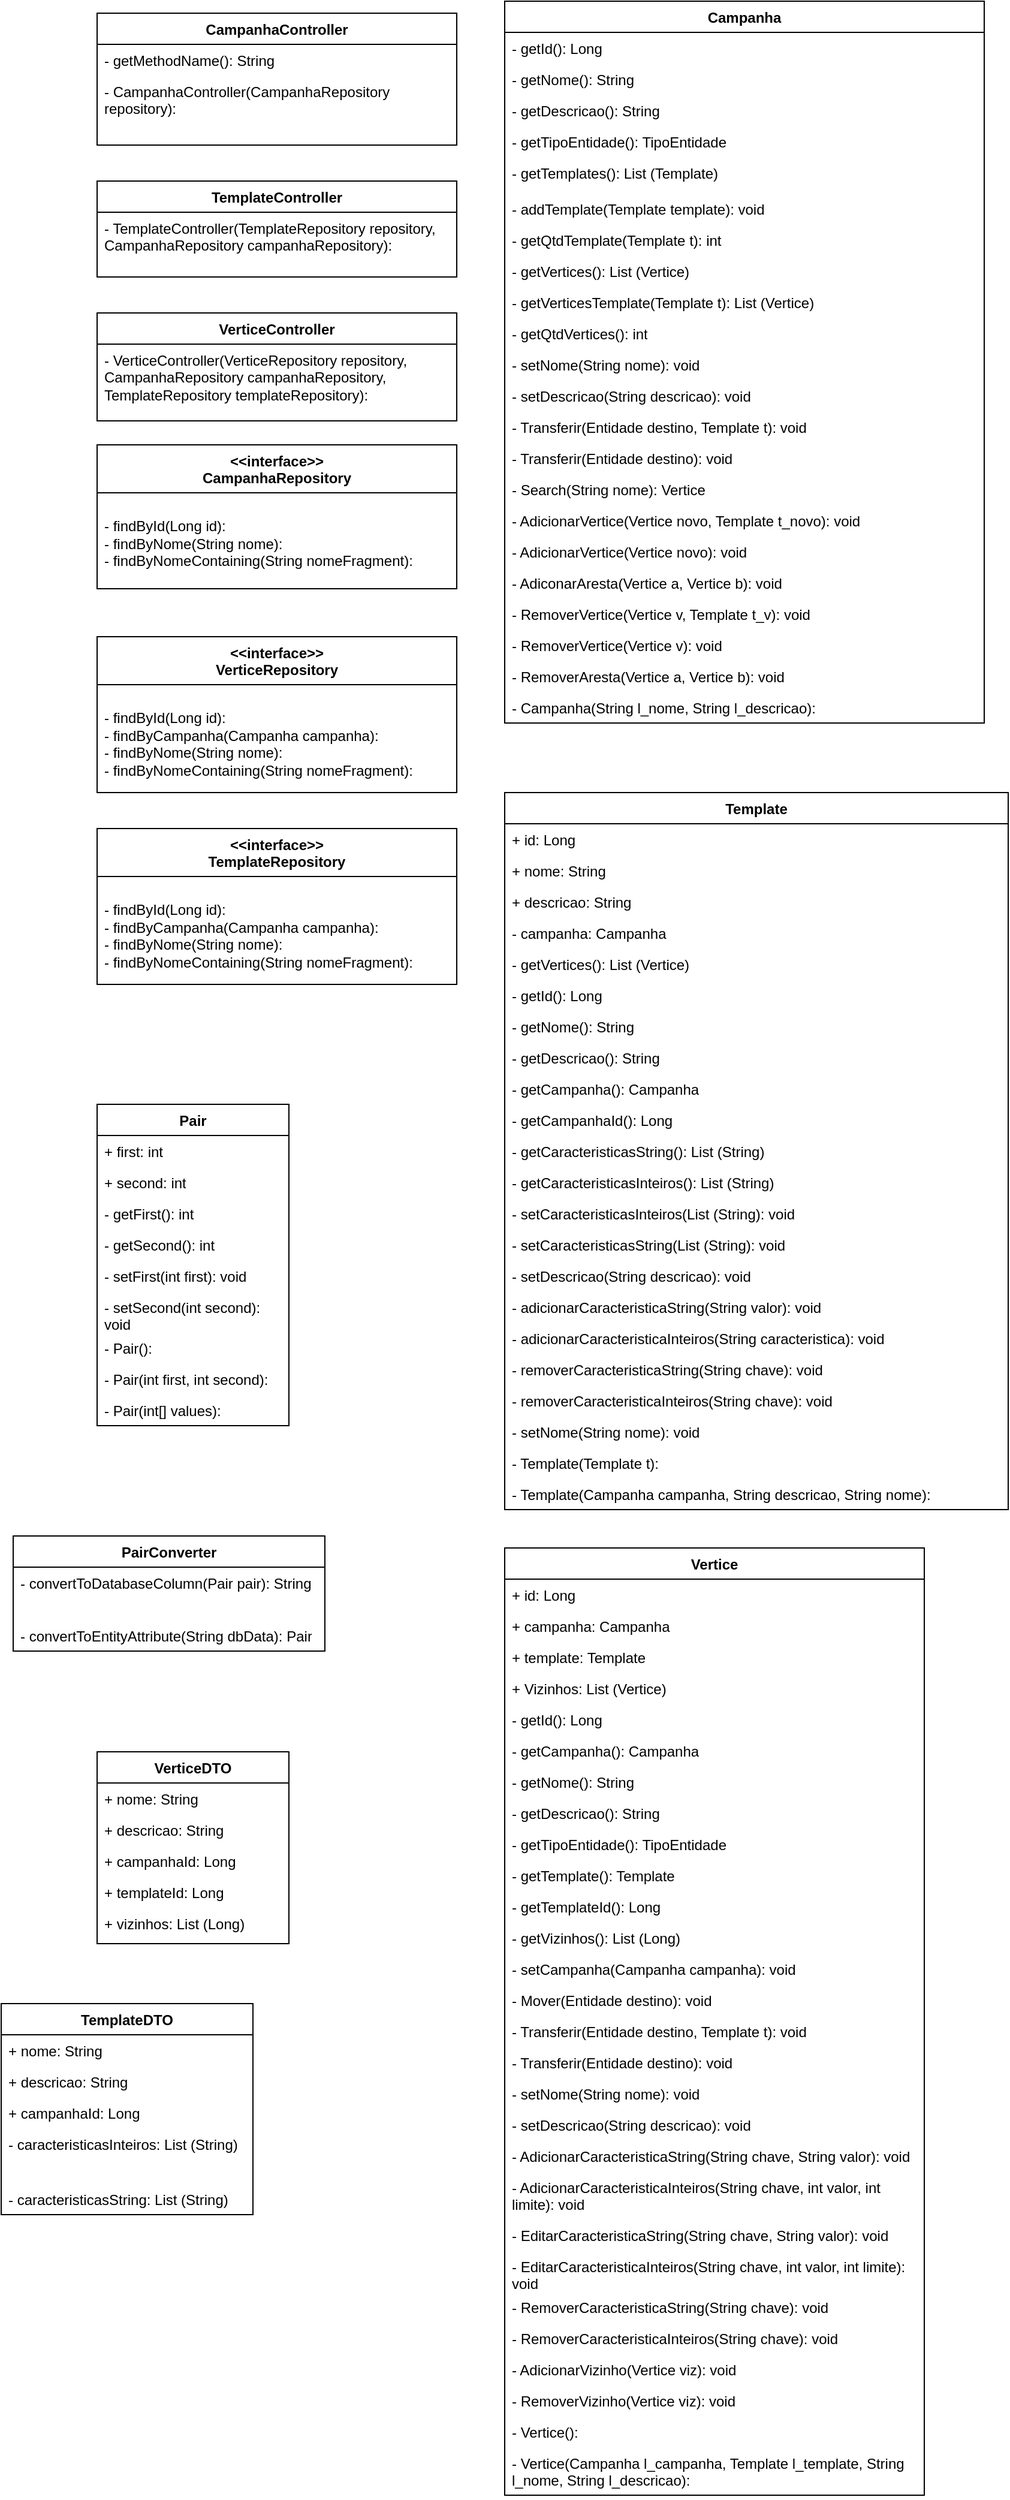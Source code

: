 <mxfile version="27.1.1">
  <diagram name="Page-1" id="bVfVEUE8yqB_F7lN7ud_">
    <mxGraphModel dx="4240" dy="5115" grid="1" gridSize="10" guides="1" tooltips="1" connect="1" arrows="1" fold="1" page="1" pageScale="1" pageWidth="850" pageHeight="1100" math="0" shadow="0">
      <root>
        <mxCell id="0" />
        <mxCell id="1" parent="0" />
        <mxCell id="NJ0Qzw_JphV7Dj9AH6xW-1" value="CampanhaController" style="swimlane;fontStyle=1;align=center;verticalAlign=top;childLayout=stackLayout;horizontal=1;startSize=26;horizontalStack=0;resizeParent=1;resizeParentMax=0;resizeLast=0;collapsible=1;marginBottom=0;whiteSpace=wrap;html=1;" vertex="1" parent="1">
          <mxGeometry x="-80" y="-960" width="300" height="110" as="geometry" />
        </mxCell>
        <mxCell id="NJ0Qzw_JphV7Dj9AH6xW-2" value="- getMethodName(): String" style="text;strokeColor=none;fillColor=none;align=left;verticalAlign=top;spacingLeft=4;spacingRight=4;overflow=hidden;rotatable=0;points=[[0,0.5],[1,0.5]];portConstraint=eastwest;whiteSpace=wrap;html=1;" vertex="1" parent="NJ0Qzw_JphV7Dj9AH6xW-1">
          <mxGeometry y="26" width="300" height="26" as="geometry" />
        </mxCell>
        <mxCell id="NJ0Qzw_JphV7Dj9AH6xW-3" value="- CampanhaController(CampanhaRepository repository): " style="text;strokeColor=none;fillColor=none;align=left;verticalAlign=top;spacingLeft=4;spacingRight=4;overflow=hidden;rotatable=0;points=[[0,0.5],[1,0.5]];portConstraint=eastwest;whiteSpace=wrap;html=1;" vertex="1" parent="NJ0Qzw_JphV7Dj9AH6xW-1">
          <mxGeometry y="52" width="300" height="58" as="geometry" />
        </mxCell>
        <mxCell id="NJ0Qzw_JphV7Dj9AH6xW-4" value="TemplateController" style="swimlane;fontStyle=1;align=center;verticalAlign=top;childLayout=stackLayout;horizontal=1;startSize=26;horizontalStack=0;resizeParent=1;resizeParentMax=0;resizeLast=0;collapsible=1;marginBottom=0;whiteSpace=wrap;html=1;" vertex="1" parent="1">
          <mxGeometry x="-80" y="-820" width="300" height="80" as="geometry" />
        </mxCell>
        <mxCell id="NJ0Qzw_JphV7Dj9AH6xW-5" value="- TemplateController(TemplateRepository repository, CampanhaRepository campanhaRepository): " style="text;strokeColor=none;fillColor=none;align=left;verticalAlign=top;spacingLeft=4;spacingRight=4;overflow=hidden;rotatable=0;points=[[0,0.5],[1,0.5]];portConstraint=eastwest;whiteSpace=wrap;html=1;" vertex="1" parent="NJ0Qzw_JphV7Dj9AH6xW-4">
          <mxGeometry y="26" width="300" height="54" as="geometry" />
        </mxCell>
        <mxCell id="NJ0Qzw_JphV7Dj9AH6xW-6" value="VerticeController" style="swimlane;fontStyle=1;align=center;verticalAlign=top;childLayout=stackLayout;horizontal=1;startSize=26;horizontalStack=0;resizeParent=1;resizeParentMax=0;resizeLast=0;collapsible=1;marginBottom=0;whiteSpace=wrap;html=1;" vertex="1" parent="1">
          <mxGeometry x="-80" y="-710" width="300" height="90" as="geometry" />
        </mxCell>
        <mxCell id="NJ0Qzw_JphV7Dj9AH6xW-7" value="- VerticeController(VerticeRepository repository, CampanhaRepository campanhaRepository, TemplateRepository templateRepository): " style="text;strokeColor=none;fillColor=none;align=left;verticalAlign=top;spacingLeft=4;spacingRight=4;overflow=hidden;rotatable=0;points=[[0,0.5],[1,0.5]];portConstraint=eastwest;whiteSpace=wrap;html=1;" vertex="1" parent="NJ0Qzw_JphV7Dj9AH6xW-6">
          <mxGeometry y="26" width="300" height="64" as="geometry" />
        </mxCell>
        <mxCell id="NJ0Qzw_JphV7Dj9AH6xW-12" value="&amp;lt;&amp;lt;interface&amp;gt;&amp;gt;&lt;div&gt;VerticeRepository&lt;/div&gt;" style="swimlane;fontStyle=1;align=center;verticalAlign=top;childLayout=stackLayout;horizontal=1;startSize=40;horizontalStack=0;resizeParent=1;resizeParentMax=0;resizeLast=0;collapsible=1;marginBottom=0;whiteSpace=wrap;html=1;" vertex="1" parent="1">
          <mxGeometry x="-80" y="-440" width="300" height="130" as="geometry" />
        </mxCell>
        <mxCell id="NJ0Qzw_JphV7Dj9AH6xW-13" value="&lt;div&gt;&lt;br&gt;&lt;/div&gt;&lt;div&gt;- findById(Long id):&lt;/div&gt;&lt;div&gt;- findByCampanha(Campanha campanha):&lt;/div&gt;&lt;div&gt;- findByNome(String nome):&lt;/div&gt;&lt;div&gt;- findByNomeContaining(String nomeFragment):&lt;/div&gt;&lt;div&gt;&lt;br&gt;&lt;/div&gt;" style="text;strokeColor=none;fillColor=none;align=left;verticalAlign=top;spacingLeft=4;spacingRight=4;overflow=hidden;rotatable=0;points=[[0,0.5],[1,0.5]];portConstraint=eastwest;whiteSpace=wrap;html=1;" vertex="1" parent="NJ0Qzw_JphV7Dj9AH6xW-12">
          <mxGeometry y="40" width="300" height="90" as="geometry" />
        </mxCell>
        <mxCell id="NJ0Qzw_JphV7Dj9AH6xW-14" value="&amp;lt;&amp;lt;interface&amp;gt;&amp;gt;&lt;div&gt;CampanhaRepository&lt;/div&gt;" style="swimlane;fontStyle=1;align=center;verticalAlign=top;childLayout=stackLayout;horizontal=1;startSize=40;horizontalStack=0;resizeParent=1;resizeParentMax=0;resizeLast=0;collapsible=1;marginBottom=0;whiteSpace=wrap;html=1;" vertex="1" parent="1">
          <mxGeometry x="-80" y="-600" width="300" height="120" as="geometry" />
        </mxCell>
        <mxCell id="NJ0Qzw_JphV7Dj9AH6xW-15" value="&lt;div&gt;&lt;br&gt;&lt;/div&gt;&lt;div&gt;- findById(Long id):&lt;/div&gt;&lt;div&gt;- findByNome(String nome):&lt;/div&gt;&lt;div&gt;- findByNomeContaining(String nomeFragment):&lt;/div&gt;&lt;div&gt;&lt;br&gt;&lt;/div&gt;" style="text;strokeColor=none;fillColor=none;align=left;verticalAlign=top;spacingLeft=4;spacingRight=4;overflow=hidden;rotatable=0;points=[[0,0.5],[1,0.5]];portConstraint=eastwest;whiteSpace=wrap;html=1;" vertex="1" parent="NJ0Qzw_JphV7Dj9AH6xW-14">
          <mxGeometry y="40" width="300" height="80" as="geometry" />
        </mxCell>
        <mxCell id="NJ0Qzw_JphV7Dj9AH6xW-16" value="&amp;lt;&amp;lt;interface&amp;gt;&amp;gt;&lt;div&gt;TemplateRepository&lt;/div&gt;" style="swimlane;fontStyle=1;align=center;verticalAlign=top;childLayout=stackLayout;horizontal=1;startSize=40;horizontalStack=0;resizeParent=1;resizeParentMax=0;resizeLast=0;collapsible=1;marginBottom=0;whiteSpace=wrap;html=1;" vertex="1" parent="1">
          <mxGeometry x="-80" y="-280" width="300" height="130" as="geometry" />
        </mxCell>
        <mxCell id="NJ0Qzw_JphV7Dj9AH6xW-17" value="&lt;div&gt;&lt;br&gt;&lt;/div&gt;&lt;div&gt;- findById(Long id):&lt;/div&gt;&lt;div&gt;- findByCampanha(Campanha campanha):&lt;/div&gt;&lt;div&gt;- findByNome(String nome):&lt;/div&gt;&lt;div&gt;- findByNomeContaining(String nomeFragment):&lt;/div&gt;&lt;div&gt;&lt;br&gt;&lt;/div&gt;" style="text;strokeColor=none;fillColor=none;align=left;verticalAlign=top;spacingLeft=4;spacingRight=4;overflow=hidden;rotatable=0;points=[[0,0.5],[1,0.5]];portConstraint=eastwest;whiteSpace=wrap;html=1;" vertex="1" parent="NJ0Qzw_JphV7Dj9AH6xW-16">
          <mxGeometry y="40" width="300" height="90" as="geometry" />
        </mxCell>
        <mxCell id="NJ0Qzw_JphV7Dj9AH6xW-18" value="Campanha" style="swimlane;fontStyle=1;align=center;verticalAlign=top;childLayout=stackLayout;horizontal=1;startSize=26;horizontalStack=0;resizeParent=1;resizeParentMax=0;resizeLast=0;collapsible=1;marginBottom=0;whiteSpace=wrap;html=1;" vertex="1" parent="1">
          <mxGeometry x="260" y="-970" width="400" height="602" as="geometry" />
        </mxCell>
        <mxCell id="NJ0Qzw_JphV7Dj9AH6xW-19" value="- getId(): Long" style="text;strokeColor=none;fillColor=none;align=left;verticalAlign=top;spacingLeft=4;spacingRight=4;overflow=hidden;rotatable=0;points=[[0,0.5],[1,0.5]];portConstraint=eastwest;whiteSpace=wrap;html=1;" vertex="1" parent="NJ0Qzw_JphV7Dj9AH6xW-18">
          <mxGeometry y="26" width="400" height="26" as="geometry" />
        </mxCell>
        <mxCell id="NJ0Qzw_JphV7Dj9AH6xW-20" value="- getNome(): String" style="text;strokeColor=none;fillColor=none;align=left;verticalAlign=top;spacingLeft=4;spacingRight=4;overflow=hidden;rotatable=0;points=[[0,0.5],[1,0.5]];portConstraint=eastwest;whiteSpace=wrap;html=1;" vertex="1" parent="NJ0Qzw_JphV7Dj9AH6xW-18">
          <mxGeometry y="52" width="400" height="26" as="geometry" />
        </mxCell>
        <mxCell id="NJ0Qzw_JphV7Dj9AH6xW-21" value="- getDescricao(): String" style="text;strokeColor=none;fillColor=none;align=left;verticalAlign=top;spacingLeft=4;spacingRight=4;overflow=hidden;rotatable=0;points=[[0,0.5],[1,0.5]];portConstraint=eastwest;whiteSpace=wrap;html=1;" vertex="1" parent="NJ0Qzw_JphV7Dj9AH6xW-18">
          <mxGeometry y="78" width="400" height="26" as="geometry" />
        </mxCell>
        <mxCell id="NJ0Qzw_JphV7Dj9AH6xW-22" value="- getTipoEntidade(): TipoEntidade" style="text;strokeColor=none;fillColor=none;align=left;verticalAlign=top;spacingLeft=4;spacingRight=4;overflow=hidden;rotatable=0;points=[[0,0.5],[1,0.5]];portConstraint=eastwest;whiteSpace=wrap;html=1;" vertex="1" parent="NJ0Qzw_JphV7Dj9AH6xW-18">
          <mxGeometry y="104" width="400" height="26" as="geometry" />
        </mxCell>
        <mxCell id="NJ0Qzw_JphV7Dj9AH6xW-23" value="&lt;div&gt;- getTemplates(): List (Template)&lt;/div&gt;" style="text;strokeColor=none;fillColor=none;align=left;verticalAlign=top;spacingLeft=4;spacingRight=4;overflow=hidden;rotatable=0;points=[[0,0.5],[1,0.5]];portConstraint=eastwest;whiteSpace=wrap;html=1;" vertex="1" parent="NJ0Qzw_JphV7Dj9AH6xW-18">
          <mxGeometry y="130" width="400" height="30" as="geometry" />
        </mxCell>
        <mxCell id="NJ0Qzw_JphV7Dj9AH6xW-24" value="- addTemplate(Template template): void" style="text;strokeColor=none;fillColor=none;align=left;verticalAlign=top;spacingLeft=4;spacingRight=4;overflow=hidden;rotatable=0;points=[[0,0.5],[1,0.5]];portConstraint=eastwest;whiteSpace=wrap;html=1;" vertex="1" parent="NJ0Qzw_JphV7Dj9AH6xW-18">
          <mxGeometry y="160" width="400" height="26" as="geometry" />
        </mxCell>
        <mxCell id="NJ0Qzw_JphV7Dj9AH6xW-25" value="- getQtdTemplate(Template t): int" style="text;strokeColor=none;fillColor=none;align=left;verticalAlign=top;spacingLeft=4;spacingRight=4;overflow=hidden;rotatable=0;points=[[0,0.5],[1,0.5]];portConstraint=eastwest;whiteSpace=wrap;html=1;" vertex="1" parent="NJ0Qzw_JphV7Dj9AH6xW-18">
          <mxGeometry y="186" width="400" height="26" as="geometry" />
        </mxCell>
        <mxCell id="NJ0Qzw_JphV7Dj9AH6xW-26" value="- getVertices(): List (Vertice)" style="text;strokeColor=none;fillColor=none;align=left;verticalAlign=top;spacingLeft=4;spacingRight=4;overflow=hidden;rotatable=0;points=[[0,0.5],[1,0.5]];portConstraint=eastwest;whiteSpace=wrap;html=1;" vertex="1" parent="NJ0Qzw_JphV7Dj9AH6xW-18">
          <mxGeometry y="212" width="400" height="26" as="geometry" />
        </mxCell>
        <mxCell id="NJ0Qzw_JphV7Dj9AH6xW-27" value="- getVerticesTemplate(Template t): List (Vertice)" style="text;strokeColor=none;fillColor=none;align=left;verticalAlign=top;spacingLeft=4;spacingRight=4;overflow=hidden;rotatable=0;points=[[0,0.5],[1,0.5]];portConstraint=eastwest;whiteSpace=wrap;html=1;" vertex="1" parent="NJ0Qzw_JphV7Dj9AH6xW-18">
          <mxGeometry y="238" width="400" height="26" as="geometry" />
        </mxCell>
        <mxCell id="NJ0Qzw_JphV7Dj9AH6xW-28" value="- getQtdVertices(): int" style="text;strokeColor=none;fillColor=none;align=left;verticalAlign=top;spacingLeft=4;spacingRight=4;overflow=hidden;rotatable=0;points=[[0,0.5],[1,0.5]];portConstraint=eastwest;whiteSpace=wrap;html=1;" vertex="1" parent="NJ0Qzw_JphV7Dj9AH6xW-18">
          <mxGeometry y="264" width="400" height="26" as="geometry" />
        </mxCell>
        <mxCell id="NJ0Qzw_JphV7Dj9AH6xW-29" value="- setNome(String nome): void" style="text;strokeColor=none;fillColor=none;align=left;verticalAlign=top;spacingLeft=4;spacingRight=4;overflow=hidden;rotatable=0;points=[[0,0.5],[1,0.5]];portConstraint=eastwest;whiteSpace=wrap;html=1;" vertex="1" parent="NJ0Qzw_JphV7Dj9AH6xW-18">
          <mxGeometry y="290" width="400" height="26" as="geometry" />
        </mxCell>
        <mxCell id="NJ0Qzw_JphV7Dj9AH6xW-30" value="- setDescricao(String descricao): void" style="text;strokeColor=none;fillColor=none;align=left;verticalAlign=top;spacingLeft=4;spacingRight=4;overflow=hidden;rotatable=0;points=[[0,0.5],[1,0.5]];portConstraint=eastwest;whiteSpace=wrap;html=1;" vertex="1" parent="NJ0Qzw_JphV7Dj9AH6xW-18">
          <mxGeometry y="316" width="400" height="26" as="geometry" />
        </mxCell>
        <mxCell id="NJ0Qzw_JphV7Dj9AH6xW-31" value="- Transferir(Entidade destino, Template t): void" style="text;strokeColor=none;fillColor=none;align=left;verticalAlign=top;spacingLeft=4;spacingRight=4;overflow=hidden;rotatable=0;points=[[0,0.5],[1,0.5]];portConstraint=eastwest;whiteSpace=wrap;html=1;" vertex="1" parent="NJ0Qzw_JphV7Dj9AH6xW-18">
          <mxGeometry y="342" width="400" height="26" as="geometry" />
        </mxCell>
        <mxCell id="NJ0Qzw_JphV7Dj9AH6xW-32" value="- Transferir(Entidade destino): void" style="text;strokeColor=none;fillColor=none;align=left;verticalAlign=top;spacingLeft=4;spacingRight=4;overflow=hidden;rotatable=0;points=[[0,0.5],[1,0.5]];portConstraint=eastwest;whiteSpace=wrap;html=1;" vertex="1" parent="NJ0Qzw_JphV7Dj9AH6xW-18">
          <mxGeometry y="368" width="400" height="26" as="geometry" />
        </mxCell>
        <mxCell id="NJ0Qzw_JphV7Dj9AH6xW-33" value="- Search(String nome): Vertice" style="text;strokeColor=none;fillColor=none;align=left;verticalAlign=top;spacingLeft=4;spacingRight=4;overflow=hidden;rotatable=0;points=[[0,0.5],[1,0.5]];portConstraint=eastwest;whiteSpace=wrap;html=1;" vertex="1" parent="NJ0Qzw_JphV7Dj9AH6xW-18">
          <mxGeometry y="394" width="400" height="26" as="geometry" />
        </mxCell>
        <mxCell id="NJ0Qzw_JphV7Dj9AH6xW-34" value="- AdicionarVertice(Vertice novo, Template t_novo): void" style="text;strokeColor=none;fillColor=none;align=left;verticalAlign=top;spacingLeft=4;spacingRight=4;overflow=hidden;rotatable=0;points=[[0,0.5],[1,0.5]];portConstraint=eastwest;whiteSpace=wrap;html=1;" vertex="1" parent="NJ0Qzw_JphV7Dj9AH6xW-18">
          <mxGeometry y="420" width="400" height="26" as="geometry" />
        </mxCell>
        <mxCell id="NJ0Qzw_JphV7Dj9AH6xW-35" value="- AdicionarVertice(Vertice novo): void" style="text;strokeColor=none;fillColor=none;align=left;verticalAlign=top;spacingLeft=4;spacingRight=4;overflow=hidden;rotatable=0;points=[[0,0.5],[1,0.5]];portConstraint=eastwest;whiteSpace=wrap;html=1;" vertex="1" parent="NJ0Qzw_JphV7Dj9AH6xW-18">
          <mxGeometry y="446" width="400" height="26" as="geometry" />
        </mxCell>
        <mxCell id="NJ0Qzw_JphV7Dj9AH6xW-36" value="- AdiconarAresta(Vertice a, Vertice b): void" style="text;strokeColor=none;fillColor=none;align=left;verticalAlign=top;spacingLeft=4;spacingRight=4;overflow=hidden;rotatable=0;points=[[0,0.5],[1,0.5]];portConstraint=eastwest;whiteSpace=wrap;html=1;" vertex="1" parent="NJ0Qzw_JphV7Dj9AH6xW-18">
          <mxGeometry y="472" width="400" height="26" as="geometry" />
        </mxCell>
        <mxCell id="NJ0Qzw_JphV7Dj9AH6xW-37" value="- RemoverVertice(Vertice v, Template t_v): void" style="text;strokeColor=none;fillColor=none;align=left;verticalAlign=top;spacingLeft=4;spacingRight=4;overflow=hidden;rotatable=0;points=[[0,0.5],[1,0.5]];portConstraint=eastwest;whiteSpace=wrap;html=1;" vertex="1" parent="NJ0Qzw_JphV7Dj9AH6xW-18">
          <mxGeometry y="498" width="400" height="26" as="geometry" />
        </mxCell>
        <mxCell id="NJ0Qzw_JphV7Dj9AH6xW-38" value="- RemoverVertice(Vertice v): void" style="text;strokeColor=none;fillColor=none;align=left;verticalAlign=top;spacingLeft=4;spacingRight=4;overflow=hidden;rotatable=0;points=[[0,0.5],[1,0.5]];portConstraint=eastwest;whiteSpace=wrap;html=1;" vertex="1" parent="NJ0Qzw_JphV7Dj9AH6xW-18">
          <mxGeometry y="524" width="400" height="26" as="geometry" />
        </mxCell>
        <mxCell id="NJ0Qzw_JphV7Dj9AH6xW-39" value="- RemoverAresta(Vertice a, Vertice b): void" style="text;strokeColor=none;fillColor=none;align=left;verticalAlign=top;spacingLeft=4;spacingRight=4;overflow=hidden;rotatable=0;points=[[0,0.5],[1,0.5]];portConstraint=eastwest;whiteSpace=wrap;html=1;" vertex="1" parent="NJ0Qzw_JphV7Dj9AH6xW-18">
          <mxGeometry y="550" width="400" height="26" as="geometry" />
        </mxCell>
        <mxCell id="NJ0Qzw_JphV7Dj9AH6xW-40" value="- Campanha(String l_nome, String l_descricao): " style="text;strokeColor=none;fillColor=none;align=left;verticalAlign=top;spacingLeft=4;spacingRight=4;overflow=hidden;rotatable=0;points=[[0,0.5],[1,0.5]];portConstraint=eastwest;whiteSpace=wrap;html=1;" vertex="1" parent="NJ0Qzw_JphV7Dj9AH6xW-18">
          <mxGeometry y="576" width="400" height="26" as="geometry" />
        </mxCell>
        <mxCell id="NJ0Qzw_JphV7Dj9AH6xW-41" value="Template" style="swimlane;fontStyle=1;align=center;verticalAlign=top;childLayout=stackLayout;horizontal=1;startSize=26;horizontalStack=0;resizeParent=1;resizeParentMax=0;resizeLast=0;collapsible=1;marginBottom=0;whiteSpace=wrap;html=1;" vertex="1" parent="1">
          <mxGeometry x="260" y="-310" width="420" height="598" as="geometry" />
        </mxCell>
        <mxCell id="NJ0Qzw_JphV7Dj9AH6xW-42" value="&lt;div&gt;+ id: Long&lt;/div&gt;" style="text;strokeColor=none;fillColor=none;align=left;verticalAlign=top;spacingLeft=4;spacingRight=4;overflow=hidden;rotatable=0;points=[[0,0.5],[1,0.5]];portConstraint=eastwest;whiteSpace=wrap;html=1;" vertex="1" parent="NJ0Qzw_JphV7Dj9AH6xW-41">
          <mxGeometry y="26" width="420" height="26" as="geometry" />
        </mxCell>
        <mxCell id="NJ0Qzw_JphV7Dj9AH6xW-43" value="+ nome: String" style="text;strokeColor=none;fillColor=none;align=left;verticalAlign=top;spacingLeft=4;spacingRight=4;overflow=hidden;rotatable=0;points=[[0,0.5],[1,0.5]];portConstraint=eastwest;whiteSpace=wrap;html=1;" vertex="1" parent="NJ0Qzw_JphV7Dj9AH6xW-41">
          <mxGeometry y="52" width="420" height="26" as="geometry" />
        </mxCell>
        <mxCell id="NJ0Qzw_JphV7Dj9AH6xW-44" value="+&amp;nbsp;descricao: String" style="text;strokeColor=none;fillColor=none;align=left;verticalAlign=top;spacingLeft=4;spacingRight=4;overflow=hidden;rotatable=0;points=[[0,0.5],[1,0.5]];portConstraint=eastwest;whiteSpace=wrap;html=1;" vertex="1" parent="NJ0Qzw_JphV7Dj9AH6xW-41">
          <mxGeometry y="78" width="420" height="26" as="geometry" />
        </mxCell>
        <mxCell id="NJ0Qzw_JphV7Dj9AH6xW-45" value="- campanha: Campanha" style="text;strokeColor=none;fillColor=none;align=left;verticalAlign=top;spacingLeft=4;spacingRight=4;overflow=hidden;rotatable=0;points=[[0,0.5],[1,0.5]];portConstraint=eastwest;whiteSpace=wrap;html=1;" vertex="1" parent="NJ0Qzw_JphV7Dj9AH6xW-41">
          <mxGeometry y="104" width="420" height="26" as="geometry" />
        </mxCell>
        <mxCell id="NJ0Qzw_JphV7Dj9AH6xW-46" value="- getVertices(): List (Vertice)" style="text;strokeColor=none;fillColor=none;align=left;verticalAlign=top;spacingLeft=4;spacingRight=4;overflow=hidden;rotatable=0;points=[[0,0.5],[1,0.5]];portConstraint=eastwest;whiteSpace=wrap;html=1;" vertex="1" parent="NJ0Qzw_JphV7Dj9AH6xW-41">
          <mxGeometry y="130" width="420" height="26" as="geometry" />
        </mxCell>
        <mxCell id="NJ0Qzw_JphV7Dj9AH6xW-47" value="- getId(): Long" style="text;strokeColor=none;fillColor=none;align=left;verticalAlign=top;spacingLeft=4;spacingRight=4;overflow=hidden;rotatable=0;points=[[0,0.5],[1,0.5]];portConstraint=eastwest;whiteSpace=wrap;html=1;" vertex="1" parent="NJ0Qzw_JphV7Dj9AH6xW-41">
          <mxGeometry y="156" width="420" height="26" as="geometry" />
        </mxCell>
        <mxCell id="NJ0Qzw_JphV7Dj9AH6xW-48" value="- getNome(): String" style="text;strokeColor=none;fillColor=none;align=left;verticalAlign=top;spacingLeft=4;spacingRight=4;overflow=hidden;rotatable=0;points=[[0,0.5],[1,0.5]];portConstraint=eastwest;whiteSpace=wrap;html=1;" vertex="1" parent="NJ0Qzw_JphV7Dj9AH6xW-41">
          <mxGeometry y="182" width="420" height="26" as="geometry" />
        </mxCell>
        <mxCell id="NJ0Qzw_JphV7Dj9AH6xW-49" value="- getDescricao(): String" style="text;strokeColor=none;fillColor=none;align=left;verticalAlign=top;spacingLeft=4;spacingRight=4;overflow=hidden;rotatable=0;points=[[0,0.5],[1,0.5]];portConstraint=eastwest;whiteSpace=wrap;html=1;" vertex="1" parent="NJ0Qzw_JphV7Dj9AH6xW-41">
          <mxGeometry y="208" width="420" height="26" as="geometry" />
        </mxCell>
        <mxCell id="NJ0Qzw_JphV7Dj9AH6xW-50" value="- getCampanha(): Campanha" style="text;strokeColor=none;fillColor=none;align=left;verticalAlign=top;spacingLeft=4;spacingRight=4;overflow=hidden;rotatable=0;points=[[0,0.5],[1,0.5]];portConstraint=eastwest;whiteSpace=wrap;html=1;" vertex="1" parent="NJ0Qzw_JphV7Dj9AH6xW-41">
          <mxGeometry y="234" width="420" height="26" as="geometry" />
        </mxCell>
        <mxCell id="NJ0Qzw_JphV7Dj9AH6xW-51" value="- getCampanhaId(): Long" style="text;strokeColor=none;fillColor=none;align=left;verticalAlign=top;spacingLeft=4;spacingRight=4;overflow=hidden;rotatable=0;points=[[0,0.5],[1,0.5]];portConstraint=eastwest;whiteSpace=wrap;html=1;" vertex="1" parent="NJ0Qzw_JphV7Dj9AH6xW-41">
          <mxGeometry y="260" width="420" height="26" as="geometry" />
        </mxCell>
        <mxCell id="NJ0Qzw_JphV7Dj9AH6xW-52" value="- getCaracteristicasString(): List (String)" style="text;strokeColor=none;fillColor=none;align=left;verticalAlign=top;spacingLeft=4;spacingRight=4;overflow=hidden;rotatable=0;points=[[0,0.5],[1,0.5]];portConstraint=eastwest;whiteSpace=wrap;html=1;" vertex="1" parent="NJ0Qzw_JphV7Dj9AH6xW-41">
          <mxGeometry y="286" width="420" height="26" as="geometry" />
        </mxCell>
        <mxCell id="NJ0Qzw_JphV7Dj9AH6xW-53" value="- getCaracteristicasInteiros(): List (String)" style="text;strokeColor=none;fillColor=none;align=left;verticalAlign=top;spacingLeft=4;spacingRight=4;overflow=hidden;rotatable=0;points=[[0,0.5],[1,0.5]];portConstraint=eastwest;whiteSpace=wrap;html=1;" vertex="1" parent="NJ0Qzw_JphV7Dj9AH6xW-41">
          <mxGeometry y="312" width="420" height="26" as="geometry" />
        </mxCell>
        <mxCell id="NJ0Qzw_JphV7Dj9AH6xW-54" value="- setCaracteristicasInteiros(List (String): void" style="text;strokeColor=none;fillColor=none;align=left;verticalAlign=top;spacingLeft=4;spacingRight=4;overflow=hidden;rotatable=0;points=[[0,0.5],[1,0.5]];portConstraint=eastwest;whiteSpace=wrap;html=1;" vertex="1" parent="NJ0Qzw_JphV7Dj9AH6xW-41">
          <mxGeometry y="338" width="420" height="26" as="geometry" />
        </mxCell>
        <mxCell id="NJ0Qzw_JphV7Dj9AH6xW-55" value="- setCaracteristicasString(List (String): void" style="text;strokeColor=none;fillColor=none;align=left;verticalAlign=top;spacingLeft=4;spacingRight=4;overflow=hidden;rotatable=0;points=[[0,0.5],[1,0.5]];portConstraint=eastwest;whiteSpace=wrap;html=1;" vertex="1" parent="NJ0Qzw_JphV7Dj9AH6xW-41">
          <mxGeometry y="364" width="420" height="26" as="geometry" />
        </mxCell>
        <mxCell id="NJ0Qzw_JphV7Dj9AH6xW-56" value="- setDescricao(String descricao): void" style="text;strokeColor=none;fillColor=none;align=left;verticalAlign=top;spacingLeft=4;spacingRight=4;overflow=hidden;rotatable=0;points=[[0,0.5],[1,0.5]];portConstraint=eastwest;whiteSpace=wrap;html=1;" vertex="1" parent="NJ0Qzw_JphV7Dj9AH6xW-41">
          <mxGeometry y="390" width="420" height="26" as="geometry" />
        </mxCell>
        <mxCell id="NJ0Qzw_JphV7Dj9AH6xW-57" value="- adicionarCaracteristicaString(String valor): void" style="text;strokeColor=none;fillColor=none;align=left;verticalAlign=top;spacingLeft=4;spacingRight=4;overflow=hidden;rotatable=0;points=[[0,0.5],[1,0.5]];portConstraint=eastwest;whiteSpace=wrap;html=1;" vertex="1" parent="NJ0Qzw_JphV7Dj9AH6xW-41">
          <mxGeometry y="416" width="420" height="26" as="geometry" />
        </mxCell>
        <mxCell id="NJ0Qzw_JphV7Dj9AH6xW-58" value="- adicionarCaracteristicaInteiros(String caracteristica): void" style="text;strokeColor=none;fillColor=none;align=left;verticalAlign=top;spacingLeft=4;spacingRight=4;overflow=hidden;rotatable=0;points=[[0,0.5],[1,0.5]];portConstraint=eastwest;whiteSpace=wrap;html=1;" vertex="1" parent="NJ0Qzw_JphV7Dj9AH6xW-41">
          <mxGeometry y="442" width="420" height="26" as="geometry" />
        </mxCell>
        <mxCell id="NJ0Qzw_JphV7Dj9AH6xW-59" value="- removerCaracteristicaString(String chave): void" style="text;strokeColor=none;fillColor=none;align=left;verticalAlign=top;spacingLeft=4;spacingRight=4;overflow=hidden;rotatable=0;points=[[0,0.5],[1,0.5]];portConstraint=eastwest;whiteSpace=wrap;html=1;" vertex="1" parent="NJ0Qzw_JphV7Dj9AH6xW-41">
          <mxGeometry y="468" width="420" height="26" as="geometry" />
        </mxCell>
        <mxCell id="NJ0Qzw_JphV7Dj9AH6xW-60" value="- removerCaracteristicaInteiros(String chave): void" style="text;strokeColor=none;fillColor=none;align=left;verticalAlign=top;spacingLeft=4;spacingRight=4;overflow=hidden;rotatable=0;points=[[0,0.5],[1,0.5]];portConstraint=eastwest;whiteSpace=wrap;html=1;" vertex="1" parent="NJ0Qzw_JphV7Dj9AH6xW-41">
          <mxGeometry y="494" width="420" height="26" as="geometry" />
        </mxCell>
        <mxCell id="NJ0Qzw_JphV7Dj9AH6xW-61" value="- setNome(String nome): void" style="text;strokeColor=none;fillColor=none;align=left;verticalAlign=top;spacingLeft=4;spacingRight=4;overflow=hidden;rotatable=0;points=[[0,0.5],[1,0.5]];portConstraint=eastwest;whiteSpace=wrap;html=1;" vertex="1" parent="NJ0Qzw_JphV7Dj9AH6xW-41">
          <mxGeometry y="520" width="420" height="26" as="geometry" />
        </mxCell>
        <mxCell id="NJ0Qzw_JphV7Dj9AH6xW-62" value="- Template(Template t): " style="text;strokeColor=none;fillColor=none;align=left;verticalAlign=top;spacingLeft=4;spacingRight=4;overflow=hidden;rotatable=0;points=[[0,0.5],[1,0.5]];portConstraint=eastwest;whiteSpace=wrap;html=1;" vertex="1" parent="NJ0Qzw_JphV7Dj9AH6xW-41">
          <mxGeometry y="546" width="420" height="26" as="geometry" />
        </mxCell>
        <mxCell id="NJ0Qzw_JphV7Dj9AH6xW-63" value="- Template(Campanha campanha, String descricao, String nome): " style="text;strokeColor=none;fillColor=none;align=left;verticalAlign=top;spacingLeft=4;spacingRight=4;overflow=hidden;rotatable=0;points=[[0,0.5],[1,0.5]];portConstraint=eastwest;whiteSpace=wrap;html=1;" vertex="1" parent="NJ0Qzw_JphV7Dj9AH6xW-41">
          <mxGeometry y="572" width="420" height="26" as="geometry" />
        </mxCell>
        <mxCell id="NJ0Qzw_JphV7Dj9AH6xW-64" value="Vertice" style="swimlane;fontStyle=1;align=center;verticalAlign=top;childLayout=stackLayout;horizontal=1;startSize=26;horizontalStack=0;resizeParent=1;resizeParentMax=0;resizeLast=0;collapsible=1;marginBottom=0;whiteSpace=wrap;html=1;" vertex="1" parent="1">
          <mxGeometry x="260" y="320" width="350" height="790" as="geometry" />
        </mxCell>
        <mxCell id="NJ0Qzw_JphV7Dj9AH6xW-65" value="&lt;div&gt;+ id: Long&lt;/div&gt;" style="text;strokeColor=none;fillColor=none;align=left;verticalAlign=top;spacingLeft=4;spacingRight=4;overflow=hidden;rotatable=0;points=[[0,0.5],[1,0.5]];portConstraint=eastwest;whiteSpace=wrap;html=1;" vertex="1" parent="NJ0Qzw_JphV7Dj9AH6xW-64">
          <mxGeometry y="26" width="350" height="26" as="geometry" />
        </mxCell>
        <mxCell id="NJ0Qzw_JphV7Dj9AH6xW-66" value="+ campanha: Campanha" style="text;strokeColor=none;fillColor=none;align=left;verticalAlign=top;spacingLeft=4;spacingRight=4;overflow=hidden;rotatable=0;points=[[0,0.5],[1,0.5]];portConstraint=eastwest;whiteSpace=wrap;html=1;" vertex="1" parent="NJ0Qzw_JphV7Dj9AH6xW-64">
          <mxGeometry y="52" width="350" height="26" as="geometry" />
        </mxCell>
        <mxCell id="NJ0Qzw_JphV7Dj9AH6xW-67" value="+ template: Template" style="text;strokeColor=none;fillColor=none;align=left;verticalAlign=top;spacingLeft=4;spacingRight=4;overflow=hidden;rotatable=0;points=[[0,0.5],[1,0.5]];portConstraint=eastwest;whiteSpace=wrap;html=1;" vertex="1" parent="NJ0Qzw_JphV7Dj9AH6xW-64">
          <mxGeometry y="78" width="350" height="26" as="geometry" />
        </mxCell>
        <mxCell id="NJ0Qzw_JphV7Dj9AH6xW-68" value="+ Vizinhos: List (Vertice)&lt;span style=&quot;white-space: pre;&quot;&gt;&#x9;&lt;/span&gt;" style="text;strokeColor=none;fillColor=none;align=left;verticalAlign=top;spacingLeft=4;spacingRight=4;overflow=hidden;rotatable=0;points=[[0,0.5],[1,0.5]];portConstraint=eastwest;whiteSpace=wrap;html=1;" vertex="1" parent="NJ0Qzw_JphV7Dj9AH6xW-64">
          <mxGeometry y="104" width="350" height="26" as="geometry" />
        </mxCell>
        <mxCell id="NJ0Qzw_JphV7Dj9AH6xW-69" value="- getId(): Long" style="text;strokeColor=none;fillColor=none;align=left;verticalAlign=top;spacingLeft=4;spacingRight=4;overflow=hidden;rotatable=0;points=[[0,0.5],[1,0.5]];portConstraint=eastwest;whiteSpace=wrap;html=1;" vertex="1" parent="NJ0Qzw_JphV7Dj9AH6xW-64">
          <mxGeometry y="130" width="350" height="26" as="geometry" />
        </mxCell>
        <mxCell id="NJ0Qzw_JphV7Dj9AH6xW-70" value="- getCampanha(): Campanha" style="text;strokeColor=none;fillColor=none;align=left;verticalAlign=top;spacingLeft=4;spacingRight=4;overflow=hidden;rotatable=0;points=[[0,0.5],[1,0.5]];portConstraint=eastwest;whiteSpace=wrap;html=1;" vertex="1" parent="NJ0Qzw_JphV7Dj9AH6xW-64">
          <mxGeometry y="156" width="350" height="26" as="geometry" />
        </mxCell>
        <mxCell id="NJ0Qzw_JphV7Dj9AH6xW-71" value="- getNome(): String" style="text;strokeColor=none;fillColor=none;align=left;verticalAlign=top;spacingLeft=4;spacingRight=4;overflow=hidden;rotatable=0;points=[[0,0.5],[1,0.5]];portConstraint=eastwest;whiteSpace=wrap;html=1;" vertex="1" parent="NJ0Qzw_JphV7Dj9AH6xW-64">
          <mxGeometry y="182" width="350" height="26" as="geometry" />
        </mxCell>
        <mxCell id="NJ0Qzw_JphV7Dj9AH6xW-72" value="- getDescricao(): String" style="text;strokeColor=none;fillColor=none;align=left;verticalAlign=top;spacingLeft=4;spacingRight=4;overflow=hidden;rotatable=0;points=[[0,0.5],[1,0.5]];portConstraint=eastwest;whiteSpace=wrap;html=1;" vertex="1" parent="NJ0Qzw_JphV7Dj9AH6xW-64">
          <mxGeometry y="208" width="350" height="26" as="geometry" />
        </mxCell>
        <mxCell id="NJ0Qzw_JphV7Dj9AH6xW-73" value="- getTipoEntidade(): TipoEntidade" style="text;strokeColor=none;fillColor=none;align=left;verticalAlign=top;spacingLeft=4;spacingRight=4;overflow=hidden;rotatable=0;points=[[0,0.5],[1,0.5]];portConstraint=eastwest;whiteSpace=wrap;html=1;" vertex="1" parent="NJ0Qzw_JphV7Dj9AH6xW-64">
          <mxGeometry y="234" width="350" height="26" as="geometry" />
        </mxCell>
        <mxCell id="NJ0Qzw_JphV7Dj9AH6xW-74" value="- getTemplate(): Template" style="text;strokeColor=none;fillColor=none;align=left;verticalAlign=top;spacingLeft=4;spacingRight=4;overflow=hidden;rotatable=0;points=[[0,0.5],[1,0.5]];portConstraint=eastwest;whiteSpace=wrap;html=1;" vertex="1" parent="NJ0Qzw_JphV7Dj9AH6xW-64">
          <mxGeometry y="260" width="350" height="26" as="geometry" />
        </mxCell>
        <mxCell id="NJ0Qzw_JphV7Dj9AH6xW-75" value="- getTemplateId(): Long" style="text;strokeColor=none;fillColor=none;align=left;verticalAlign=top;spacingLeft=4;spacingRight=4;overflow=hidden;rotatable=0;points=[[0,0.5],[1,0.5]];portConstraint=eastwest;whiteSpace=wrap;html=1;" vertex="1" parent="NJ0Qzw_JphV7Dj9AH6xW-64">
          <mxGeometry y="286" width="350" height="26" as="geometry" />
        </mxCell>
        <mxCell id="NJ0Qzw_JphV7Dj9AH6xW-76" value="- getVizinhos(): List (Long)" style="text;strokeColor=none;fillColor=none;align=left;verticalAlign=top;spacingLeft=4;spacingRight=4;overflow=hidden;rotatable=0;points=[[0,0.5],[1,0.5]];portConstraint=eastwest;whiteSpace=wrap;html=1;" vertex="1" parent="NJ0Qzw_JphV7Dj9AH6xW-64">
          <mxGeometry y="312" width="350" height="26" as="geometry" />
        </mxCell>
        <mxCell id="NJ0Qzw_JphV7Dj9AH6xW-77" value="- setCampanha(Campanha campanha): void" style="text;strokeColor=none;fillColor=none;align=left;verticalAlign=top;spacingLeft=4;spacingRight=4;overflow=hidden;rotatable=0;points=[[0,0.5],[1,0.5]];portConstraint=eastwest;whiteSpace=wrap;html=1;" vertex="1" parent="NJ0Qzw_JphV7Dj9AH6xW-64">
          <mxGeometry y="338" width="350" height="26" as="geometry" />
        </mxCell>
        <mxCell id="NJ0Qzw_JphV7Dj9AH6xW-78" value="- Mover(Entidade destino): void" style="text;strokeColor=none;fillColor=none;align=left;verticalAlign=top;spacingLeft=4;spacingRight=4;overflow=hidden;rotatable=0;points=[[0,0.5],[1,0.5]];portConstraint=eastwest;whiteSpace=wrap;html=1;" vertex="1" parent="NJ0Qzw_JphV7Dj9AH6xW-64">
          <mxGeometry y="364" width="350" height="26" as="geometry" />
        </mxCell>
        <mxCell id="NJ0Qzw_JphV7Dj9AH6xW-79" value="- Transferir(Entidade destino, Template t): void" style="text;strokeColor=none;fillColor=none;align=left;verticalAlign=top;spacingLeft=4;spacingRight=4;overflow=hidden;rotatable=0;points=[[0,0.5],[1,0.5]];portConstraint=eastwest;whiteSpace=wrap;html=1;" vertex="1" parent="NJ0Qzw_JphV7Dj9AH6xW-64">
          <mxGeometry y="390" width="350" height="26" as="geometry" />
        </mxCell>
        <mxCell id="NJ0Qzw_JphV7Dj9AH6xW-80" value="- Transferir(Entidade destino): void" style="text;strokeColor=none;fillColor=none;align=left;verticalAlign=top;spacingLeft=4;spacingRight=4;overflow=hidden;rotatable=0;points=[[0,0.5],[1,0.5]];portConstraint=eastwest;whiteSpace=wrap;html=1;" vertex="1" parent="NJ0Qzw_JphV7Dj9AH6xW-64">
          <mxGeometry y="416" width="350" height="26" as="geometry" />
        </mxCell>
        <mxCell id="NJ0Qzw_JphV7Dj9AH6xW-81" value="- setNome(String nome): void" style="text;strokeColor=none;fillColor=none;align=left;verticalAlign=top;spacingLeft=4;spacingRight=4;overflow=hidden;rotatable=0;points=[[0,0.5],[1,0.5]];portConstraint=eastwest;whiteSpace=wrap;html=1;" vertex="1" parent="NJ0Qzw_JphV7Dj9AH6xW-64">
          <mxGeometry y="442" width="350" height="26" as="geometry" />
        </mxCell>
        <mxCell id="NJ0Qzw_JphV7Dj9AH6xW-82" value="- setDescricao(String descricao): void" style="text;strokeColor=none;fillColor=none;align=left;verticalAlign=top;spacingLeft=4;spacingRight=4;overflow=hidden;rotatable=0;points=[[0,0.5],[1,0.5]];portConstraint=eastwest;whiteSpace=wrap;html=1;" vertex="1" parent="NJ0Qzw_JphV7Dj9AH6xW-64">
          <mxGeometry y="468" width="350" height="26" as="geometry" />
        </mxCell>
        <mxCell id="NJ0Qzw_JphV7Dj9AH6xW-83" value="- AdicionarCaracteristicaString(String chave, String valor): void" style="text;strokeColor=none;fillColor=none;align=left;verticalAlign=top;spacingLeft=4;spacingRight=4;overflow=hidden;rotatable=0;points=[[0,0.5],[1,0.5]];portConstraint=eastwest;whiteSpace=wrap;html=1;" vertex="1" parent="NJ0Qzw_JphV7Dj9AH6xW-64">
          <mxGeometry y="494" width="350" height="26" as="geometry" />
        </mxCell>
        <mxCell id="NJ0Qzw_JphV7Dj9AH6xW-84" value="- AdicionarCaracteristicaInteiros(String chave, int valor, int limite): void" style="text;strokeColor=none;fillColor=none;align=left;verticalAlign=top;spacingLeft=4;spacingRight=4;overflow=hidden;rotatable=0;points=[[0,0.5],[1,0.5]];portConstraint=eastwest;whiteSpace=wrap;html=1;" vertex="1" parent="NJ0Qzw_JphV7Dj9AH6xW-64">
          <mxGeometry y="520" width="350" height="40" as="geometry" />
        </mxCell>
        <mxCell id="NJ0Qzw_JphV7Dj9AH6xW-85" value="- EditarCaracteristicaString(String chave, String valor): void" style="text;strokeColor=none;fillColor=none;align=left;verticalAlign=top;spacingLeft=4;spacingRight=4;overflow=hidden;rotatable=0;points=[[0,0.5],[1,0.5]];portConstraint=eastwest;whiteSpace=wrap;html=1;" vertex="1" parent="NJ0Qzw_JphV7Dj9AH6xW-64">
          <mxGeometry y="560" width="350" height="26" as="geometry" />
        </mxCell>
        <mxCell id="NJ0Qzw_JphV7Dj9AH6xW-86" value="- EditarCaracteristicaInteiros(String chave, int valor, int limite): void" style="text;strokeColor=none;fillColor=none;align=left;verticalAlign=top;spacingLeft=4;spacingRight=4;overflow=hidden;rotatable=0;points=[[0,0.5],[1,0.5]];portConstraint=eastwest;whiteSpace=wrap;html=1;" vertex="1" parent="NJ0Qzw_JphV7Dj9AH6xW-64">
          <mxGeometry y="586" width="350" height="34" as="geometry" />
        </mxCell>
        <mxCell id="NJ0Qzw_JphV7Dj9AH6xW-87" value="- RemoverCaracteristicaString(String chave): void" style="text;strokeColor=none;fillColor=none;align=left;verticalAlign=top;spacingLeft=4;spacingRight=4;overflow=hidden;rotatable=0;points=[[0,0.5],[1,0.5]];portConstraint=eastwest;whiteSpace=wrap;html=1;" vertex="1" parent="NJ0Qzw_JphV7Dj9AH6xW-64">
          <mxGeometry y="620" width="350" height="26" as="geometry" />
        </mxCell>
        <mxCell id="NJ0Qzw_JphV7Dj9AH6xW-88" value="- RemoverCaracteristicaInteiros(String chave): void" style="text;strokeColor=none;fillColor=none;align=left;verticalAlign=top;spacingLeft=4;spacingRight=4;overflow=hidden;rotatable=0;points=[[0,0.5],[1,0.5]];portConstraint=eastwest;whiteSpace=wrap;html=1;" vertex="1" parent="NJ0Qzw_JphV7Dj9AH6xW-64">
          <mxGeometry y="646" width="350" height="26" as="geometry" />
        </mxCell>
        <mxCell id="NJ0Qzw_JphV7Dj9AH6xW-89" value="- AdicionarVizinho(Vertice viz): void" style="text;strokeColor=none;fillColor=none;align=left;verticalAlign=top;spacingLeft=4;spacingRight=4;overflow=hidden;rotatable=0;points=[[0,0.5],[1,0.5]];portConstraint=eastwest;whiteSpace=wrap;html=1;" vertex="1" parent="NJ0Qzw_JphV7Dj9AH6xW-64">
          <mxGeometry y="672" width="350" height="26" as="geometry" />
        </mxCell>
        <mxCell id="NJ0Qzw_JphV7Dj9AH6xW-90" value="- RemoverVizinho(Vertice viz): void" style="text;strokeColor=none;fillColor=none;align=left;verticalAlign=top;spacingLeft=4;spacingRight=4;overflow=hidden;rotatable=0;points=[[0,0.5],[1,0.5]];portConstraint=eastwest;whiteSpace=wrap;html=1;" vertex="1" parent="NJ0Qzw_JphV7Dj9AH6xW-64">
          <mxGeometry y="698" width="350" height="26" as="geometry" />
        </mxCell>
        <mxCell id="NJ0Qzw_JphV7Dj9AH6xW-91" value="- Vertice(): " style="text;strokeColor=none;fillColor=none;align=left;verticalAlign=top;spacingLeft=4;spacingRight=4;overflow=hidden;rotatable=0;points=[[0,0.5],[1,0.5]];portConstraint=eastwest;whiteSpace=wrap;html=1;" vertex="1" parent="NJ0Qzw_JphV7Dj9AH6xW-64">
          <mxGeometry y="724" width="350" height="26" as="geometry" />
        </mxCell>
        <mxCell id="NJ0Qzw_JphV7Dj9AH6xW-92" value="- Vertice(Campanha l_campanha, Template l_template, String l_nome, String l_descricao): " style="text;strokeColor=none;fillColor=none;align=left;verticalAlign=top;spacingLeft=4;spacingRight=4;overflow=hidden;rotatable=0;points=[[0,0.5],[1,0.5]];portConstraint=eastwest;whiteSpace=wrap;html=1;" vertex="1" parent="NJ0Qzw_JphV7Dj9AH6xW-64">
          <mxGeometry y="750" width="350" height="40" as="geometry" />
        </mxCell>
        <mxCell id="NJ0Qzw_JphV7Dj9AH6xW-93" value="Pair" style="swimlane;fontStyle=1;align=center;verticalAlign=top;childLayout=stackLayout;horizontal=1;startSize=26;horizontalStack=0;resizeParent=1;resizeParentMax=0;resizeLast=0;collapsible=1;marginBottom=0;whiteSpace=wrap;html=1;" vertex="1" parent="1">
          <mxGeometry x="-80" y="-50" width="160" height="268" as="geometry" />
        </mxCell>
        <mxCell id="NJ0Qzw_JphV7Dj9AH6xW-94" value="+&amp;nbsp;first: int" style="text;strokeColor=none;fillColor=none;align=left;verticalAlign=top;spacingLeft=4;spacingRight=4;overflow=hidden;rotatable=0;points=[[0,0.5],[1,0.5]];portConstraint=eastwest;whiteSpace=wrap;html=1;" vertex="1" parent="NJ0Qzw_JphV7Dj9AH6xW-93">
          <mxGeometry y="26" width="160" height="26" as="geometry" />
        </mxCell>
        <mxCell id="NJ0Qzw_JphV7Dj9AH6xW-95" value="+ second: int" style="text;strokeColor=none;fillColor=none;align=left;verticalAlign=top;spacingLeft=4;spacingRight=4;overflow=hidden;rotatable=0;points=[[0,0.5],[1,0.5]];portConstraint=eastwest;whiteSpace=wrap;html=1;" vertex="1" parent="NJ0Qzw_JphV7Dj9AH6xW-93">
          <mxGeometry y="52" width="160" height="26" as="geometry" />
        </mxCell>
        <mxCell id="NJ0Qzw_JphV7Dj9AH6xW-96" value="- getFirst(): int" style="text;strokeColor=none;fillColor=none;align=left;verticalAlign=top;spacingLeft=4;spacingRight=4;overflow=hidden;rotatable=0;points=[[0,0.5],[1,0.5]];portConstraint=eastwest;whiteSpace=wrap;html=1;" vertex="1" parent="NJ0Qzw_JphV7Dj9AH6xW-93">
          <mxGeometry y="78" width="160" height="26" as="geometry" />
        </mxCell>
        <mxCell id="NJ0Qzw_JphV7Dj9AH6xW-97" value="- getSecond(): int" style="text;strokeColor=none;fillColor=none;align=left;verticalAlign=top;spacingLeft=4;spacingRight=4;overflow=hidden;rotatable=0;points=[[0,0.5],[1,0.5]];portConstraint=eastwest;whiteSpace=wrap;html=1;" vertex="1" parent="NJ0Qzw_JphV7Dj9AH6xW-93">
          <mxGeometry y="104" width="160" height="26" as="geometry" />
        </mxCell>
        <mxCell id="NJ0Qzw_JphV7Dj9AH6xW-98" value="- setFirst(int first): void" style="text;strokeColor=none;fillColor=none;align=left;verticalAlign=top;spacingLeft=4;spacingRight=4;overflow=hidden;rotatable=0;points=[[0,0.5],[1,0.5]];portConstraint=eastwest;whiteSpace=wrap;html=1;" vertex="1" parent="NJ0Qzw_JphV7Dj9AH6xW-93">
          <mxGeometry y="130" width="160" height="26" as="geometry" />
        </mxCell>
        <mxCell id="NJ0Qzw_JphV7Dj9AH6xW-99" value="- setSecond(int second): void" style="text;strokeColor=none;fillColor=none;align=left;verticalAlign=top;spacingLeft=4;spacingRight=4;overflow=hidden;rotatable=0;points=[[0,0.5],[1,0.5]];portConstraint=eastwest;whiteSpace=wrap;html=1;" vertex="1" parent="NJ0Qzw_JphV7Dj9AH6xW-93">
          <mxGeometry y="156" width="160" height="34" as="geometry" />
        </mxCell>
        <mxCell id="NJ0Qzw_JphV7Dj9AH6xW-100" value="- Pair(): " style="text;strokeColor=none;fillColor=none;align=left;verticalAlign=top;spacingLeft=4;spacingRight=4;overflow=hidden;rotatable=0;points=[[0,0.5],[1,0.5]];portConstraint=eastwest;whiteSpace=wrap;html=1;" vertex="1" parent="NJ0Qzw_JphV7Dj9AH6xW-93">
          <mxGeometry y="190" width="160" height="26" as="geometry" />
        </mxCell>
        <mxCell id="NJ0Qzw_JphV7Dj9AH6xW-101" value="- Pair(int first, int second): " style="text;strokeColor=none;fillColor=none;align=left;verticalAlign=top;spacingLeft=4;spacingRight=4;overflow=hidden;rotatable=0;points=[[0,0.5],[1,0.5]];portConstraint=eastwest;whiteSpace=wrap;html=1;" vertex="1" parent="NJ0Qzw_JphV7Dj9AH6xW-93">
          <mxGeometry y="216" width="160" height="26" as="geometry" />
        </mxCell>
        <mxCell id="NJ0Qzw_JphV7Dj9AH6xW-102" value="- Pair(int[] values): " style="text;strokeColor=none;fillColor=none;align=left;verticalAlign=top;spacingLeft=4;spacingRight=4;overflow=hidden;rotatable=0;points=[[0,0.5],[1,0.5]];portConstraint=eastwest;whiteSpace=wrap;html=1;" vertex="1" parent="NJ0Qzw_JphV7Dj9AH6xW-93">
          <mxGeometry y="242" width="160" height="26" as="geometry" />
        </mxCell>
        <mxCell id="NJ0Qzw_JphV7Dj9AH6xW-103" value="PairConverter" style="swimlane;fontStyle=1;align=center;verticalAlign=top;childLayout=stackLayout;horizontal=1;startSize=26;horizontalStack=0;resizeParent=1;resizeParentMax=0;resizeLast=0;collapsible=1;marginBottom=0;whiteSpace=wrap;html=1;" vertex="1" parent="1">
          <mxGeometry x="-150" y="310" width="260" height="96" as="geometry" />
        </mxCell>
        <mxCell id="NJ0Qzw_JphV7Dj9AH6xW-104" value="- convertToDatabaseColumn(Pair pair): String" style="text;strokeColor=none;fillColor=none;align=left;verticalAlign=top;spacingLeft=4;spacingRight=4;overflow=hidden;rotatable=0;points=[[0,0.5],[1,0.5]];portConstraint=eastwest;whiteSpace=wrap;html=1;" vertex="1" parent="NJ0Qzw_JphV7Dj9AH6xW-103">
          <mxGeometry y="26" width="260" height="44" as="geometry" />
        </mxCell>
        <mxCell id="NJ0Qzw_JphV7Dj9AH6xW-105" value="- convertToEntityAttribute(String dbData): Pair" style="text;strokeColor=none;fillColor=none;align=left;verticalAlign=top;spacingLeft=4;spacingRight=4;overflow=hidden;rotatable=0;points=[[0,0.5],[1,0.5]];portConstraint=eastwest;whiteSpace=wrap;html=1;" vertex="1" parent="NJ0Qzw_JphV7Dj9AH6xW-103">
          <mxGeometry y="70" width="260" height="26" as="geometry" />
        </mxCell>
        <mxCell id="NJ0Qzw_JphV7Dj9AH6xW-106" value="VerticeDTO" style="swimlane;fontStyle=1;align=center;verticalAlign=top;childLayout=stackLayout;horizontal=1;startSize=26;horizontalStack=0;resizeParent=1;resizeParentMax=0;resizeLast=0;collapsible=1;marginBottom=0;whiteSpace=wrap;html=1;" vertex="1" parent="1">
          <mxGeometry x="-80" y="490" width="160" height="160" as="geometry" />
        </mxCell>
        <mxCell id="NJ0Qzw_JphV7Dj9AH6xW-107" value="+ nome: String" style="text;strokeColor=none;fillColor=none;align=left;verticalAlign=top;spacingLeft=4;spacingRight=4;overflow=hidden;rotatable=0;points=[[0,0.5],[1,0.5]];portConstraint=eastwest;whiteSpace=wrap;html=1;" vertex="1" parent="NJ0Qzw_JphV7Dj9AH6xW-106">
          <mxGeometry y="26" width="160" height="26" as="geometry" />
        </mxCell>
        <mxCell id="NJ0Qzw_JphV7Dj9AH6xW-108" value="+ descricao: String" style="text;strokeColor=none;fillColor=none;align=left;verticalAlign=top;spacingLeft=4;spacingRight=4;overflow=hidden;rotatable=0;points=[[0,0.5],[1,0.5]];portConstraint=eastwest;whiteSpace=wrap;html=1;" vertex="1" parent="NJ0Qzw_JphV7Dj9AH6xW-106">
          <mxGeometry y="52" width="160" height="26" as="geometry" />
        </mxCell>
        <mxCell id="NJ0Qzw_JphV7Dj9AH6xW-109" value="+ campanhaId: Long" style="text;strokeColor=none;fillColor=none;align=left;verticalAlign=top;spacingLeft=4;spacingRight=4;overflow=hidden;rotatable=0;points=[[0,0.5],[1,0.5]];portConstraint=eastwest;whiteSpace=wrap;html=1;" vertex="1" parent="NJ0Qzw_JphV7Dj9AH6xW-106">
          <mxGeometry y="78" width="160" height="26" as="geometry" />
        </mxCell>
        <mxCell id="NJ0Qzw_JphV7Dj9AH6xW-110" value="+ templateId: Long" style="text;strokeColor=none;fillColor=none;align=left;verticalAlign=top;spacingLeft=4;spacingRight=4;overflow=hidden;rotatable=0;points=[[0,0.5],[1,0.5]];portConstraint=eastwest;whiteSpace=wrap;html=1;" vertex="1" parent="NJ0Qzw_JphV7Dj9AH6xW-106">
          <mxGeometry y="104" width="160" height="26" as="geometry" />
        </mxCell>
        <mxCell id="NJ0Qzw_JphV7Dj9AH6xW-111" value="+ vizinhos: List (Long)" style="text;strokeColor=none;fillColor=none;align=left;verticalAlign=top;spacingLeft=4;spacingRight=4;overflow=hidden;rotatable=0;points=[[0,0.5],[1,0.5]];portConstraint=eastwest;whiteSpace=wrap;html=1;" vertex="1" parent="NJ0Qzw_JphV7Dj9AH6xW-106">
          <mxGeometry y="130" width="160" height="30" as="geometry" />
        </mxCell>
        <mxCell id="NJ0Qzw_JphV7Dj9AH6xW-112" value="TemplateDTO" style="swimlane;fontStyle=1;align=center;verticalAlign=top;childLayout=stackLayout;horizontal=1;startSize=26;horizontalStack=0;resizeParent=1;resizeParentMax=0;resizeLast=0;collapsible=1;marginBottom=0;whiteSpace=wrap;html=1;" vertex="1" parent="1">
          <mxGeometry x="-160" y="700" width="210" height="176" as="geometry" />
        </mxCell>
        <mxCell id="NJ0Qzw_JphV7Dj9AH6xW-113" value="+ nome: String" style="text;strokeColor=none;fillColor=none;align=left;verticalAlign=top;spacingLeft=4;spacingRight=4;overflow=hidden;rotatable=0;points=[[0,0.5],[1,0.5]];portConstraint=eastwest;whiteSpace=wrap;html=1;" vertex="1" parent="NJ0Qzw_JphV7Dj9AH6xW-112">
          <mxGeometry y="26" width="210" height="26" as="geometry" />
        </mxCell>
        <mxCell id="NJ0Qzw_JphV7Dj9AH6xW-114" value="+ descricao: String" style="text;strokeColor=none;fillColor=none;align=left;verticalAlign=top;spacingLeft=4;spacingRight=4;overflow=hidden;rotatable=0;points=[[0,0.5],[1,0.5]];portConstraint=eastwest;whiteSpace=wrap;html=1;" vertex="1" parent="NJ0Qzw_JphV7Dj9AH6xW-112">
          <mxGeometry y="52" width="210" height="26" as="geometry" />
        </mxCell>
        <mxCell id="NJ0Qzw_JphV7Dj9AH6xW-115" value="+ campanhaId: Long" style="text;strokeColor=none;fillColor=none;align=left;verticalAlign=top;spacingLeft=4;spacingRight=4;overflow=hidden;rotatable=0;points=[[0,0.5],[1,0.5]];portConstraint=eastwest;whiteSpace=wrap;html=1;" vertex="1" parent="NJ0Qzw_JphV7Dj9AH6xW-112">
          <mxGeometry y="78" width="210" height="26" as="geometry" />
        </mxCell>
        <mxCell id="NJ0Qzw_JphV7Dj9AH6xW-116" value="- caracteristicasInteiros: List (String)&amp;nbsp;" style="text;strokeColor=none;fillColor=none;align=left;verticalAlign=top;spacingLeft=4;spacingRight=4;overflow=hidden;rotatable=0;points=[[0,0.5],[1,0.5]];portConstraint=eastwest;whiteSpace=wrap;html=1;" vertex="1" parent="NJ0Qzw_JphV7Dj9AH6xW-112">
          <mxGeometry y="104" width="210" height="46" as="geometry" />
        </mxCell>
        <mxCell id="NJ0Qzw_JphV7Dj9AH6xW-117" value="- caracteristicasString: List (String)" style="text;strokeColor=none;fillColor=none;align=left;verticalAlign=top;spacingLeft=4;spacingRight=4;overflow=hidden;rotatable=0;points=[[0,0.5],[1,0.5]];portConstraint=eastwest;whiteSpace=wrap;html=1;" vertex="1" parent="NJ0Qzw_JphV7Dj9AH6xW-112">
          <mxGeometry y="150" width="210" height="26" as="geometry" />
        </mxCell>
      </root>
    </mxGraphModel>
  </diagram>
</mxfile>
